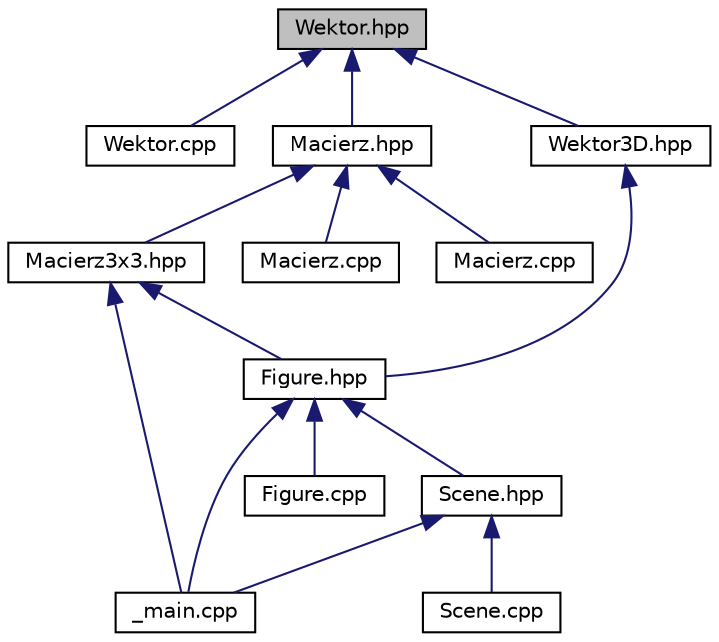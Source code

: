 digraph "Wektor.hpp"
{
 // LATEX_PDF_SIZE
  edge [fontname="Helvetica",fontsize="10",labelfontname="Helvetica",labelfontsize="10"];
  node [fontname="Helvetica",fontsize="10",shape=record];
  Node1 [label="Wektor.hpp",height=0.2,width=0.4,color="black", fillcolor="grey75", style="filled", fontcolor="black",tooltip="Definicja klasy szablonowej Wektor."];
  Node1 -> Node2 [dir="back",color="midnightblue",fontsize="10",style="solid",fontname="Helvetica"];
  Node2 [label="Wektor.cpp",height=0.2,width=0.4,color="black", fillcolor="white", style="filled",URL="$_wektor_8cpp.html",tooltip="Definicje szablonów klasy Wektor."];
  Node1 -> Node3 [dir="back",color="midnightblue",fontsize="10",style="solid",fontname="Helvetica"];
  Node3 [label="Macierz.hpp",height=0.2,width=0.4,color="black", fillcolor="white", style="filled",URL="$_macierz_8hpp.html",tooltip="Definicja klasy MacierzRot."];
  Node3 -> Node4 [dir="back",color="midnightblue",fontsize="10",style="solid",fontname="Helvetica"];
  Node4 [label="Macierz.cpp",height=0.2,width=0.4,color="black", fillcolor="white", style="filled",URL="$fml_2_macierz_8cpp.html",tooltip="Definicje szablonów klasy MacierzRot."];
  Node3 -> Node5 [dir="back",color="midnightblue",fontsize="10",style="solid",fontname="Helvetica"];
  Node5 [label="Macierz3x3.hpp",height=0.2,width=0.4,color="black", fillcolor="white", style="filled",URL="$_macierz3x3_8hpp.html",tooltip="Definicja klasy Macierz3x3."];
  Node5 -> Node6 [dir="back",color="midnightblue",fontsize="10",style="solid",fontname="Helvetica"];
  Node6 [label="Figure.hpp",height=0.2,width=0.4,color="black", fillcolor="white", style="filled",URL="$_figure_8hpp.html",tooltip="Definicja klasy Figure."];
  Node6 -> Node7 [dir="back",color="midnightblue",fontsize="10",style="solid",fontname="Helvetica"];
  Node7 [label="Scene.hpp",height=0.2,width=0.4,color="black", fillcolor="white", style="filled",URL="$_scene_8hpp.html",tooltip="Definicja klasy Scene."];
  Node7 -> Node8 [dir="back",color="midnightblue",fontsize="10",style="solid",fontname="Helvetica"];
  Node8 [label="_main.cpp",height=0.2,width=0.4,color="black", fillcolor="white", style="filled",URL="$__main_8cpp.html",tooltip="Funkcja main i główna funckjonalność programu."];
  Node7 -> Node9 [dir="back",color="midnightblue",fontsize="10",style="solid",fontname="Helvetica"];
  Node9 [label="Scene.cpp",height=0.2,width=0.4,color="black", fillcolor="white", style="filled",URL="$_scene_8cpp.html",tooltip="Definicje funkcji składowych klasy Scene."];
  Node6 -> Node8 [dir="back",color="midnightblue",fontsize="10",style="solid",fontname="Helvetica"];
  Node6 -> Node10 [dir="back",color="midnightblue",fontsize="10",style="solid",fontname="Helvetica"];
  Node10 [label="Figure.cpp",height=0.2,width=0.4,color="black", fillcolor="white", style="filled",URL="$_figure_8cpp.html",tooltip="Definicje funkcji składowych klasy Figure."];
  Node5 -> Node8 [dir="back",color="midnightblue",fontsize="10",style="solid",fontname="Helvetica"];
  Node3 -> Node11 [dir="back",color="midnightblue",fontsize="10",style="solid",fontname="Helvetica"];
  Node11 [label="Macierz.cpp",height=0.2,width=0.4,color="black", fillcolor="white", style="filled",URL="$src_2_macierz_8cpp.html",tooltip="Definicje poszczególnych specjalizacji funkcji składowych klasy MacierzRot."];
  Node1 -> Node12 [dir="back",color="midnightblue",fontsize="10",style="solid",fontname="Helvetica"];
  Node12 [label="Wektor3D.hpp",height=0.2,width=0.4,color="black", fillcolor="white", style="filled",URL="$_wektor3_d_8hpp.html",tooltip="Definicja klasy Wektor3D."];
  Node12 -> Node6 [dir="back",color="midnightblue",fontsize="10",style="solid",fontname="Helvetica"];
}
